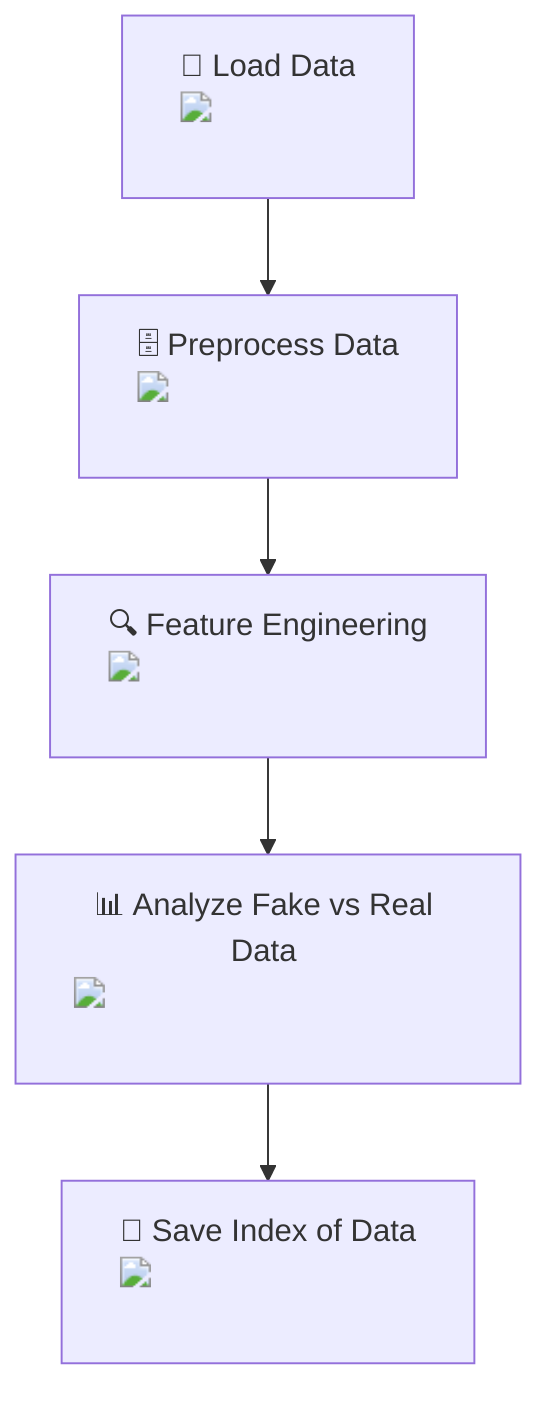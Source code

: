 flowchart TD
    A["📂 Load Data <img src='file.svg'/> <br/>"] --> B["🗄️ Preprocess Data <img src='table.svg'/> <br/>"]
    B --> C["🔍 Feature Engineering <img src='column_split.svg'/> <br/>"]
    C --> D["📊 Analyze Fake vs Real Data <img src='hist_template.svg'/> <br/>"]
    D --> E["💾 Save Index of Data <img src='file.svg'/> <br/>"]